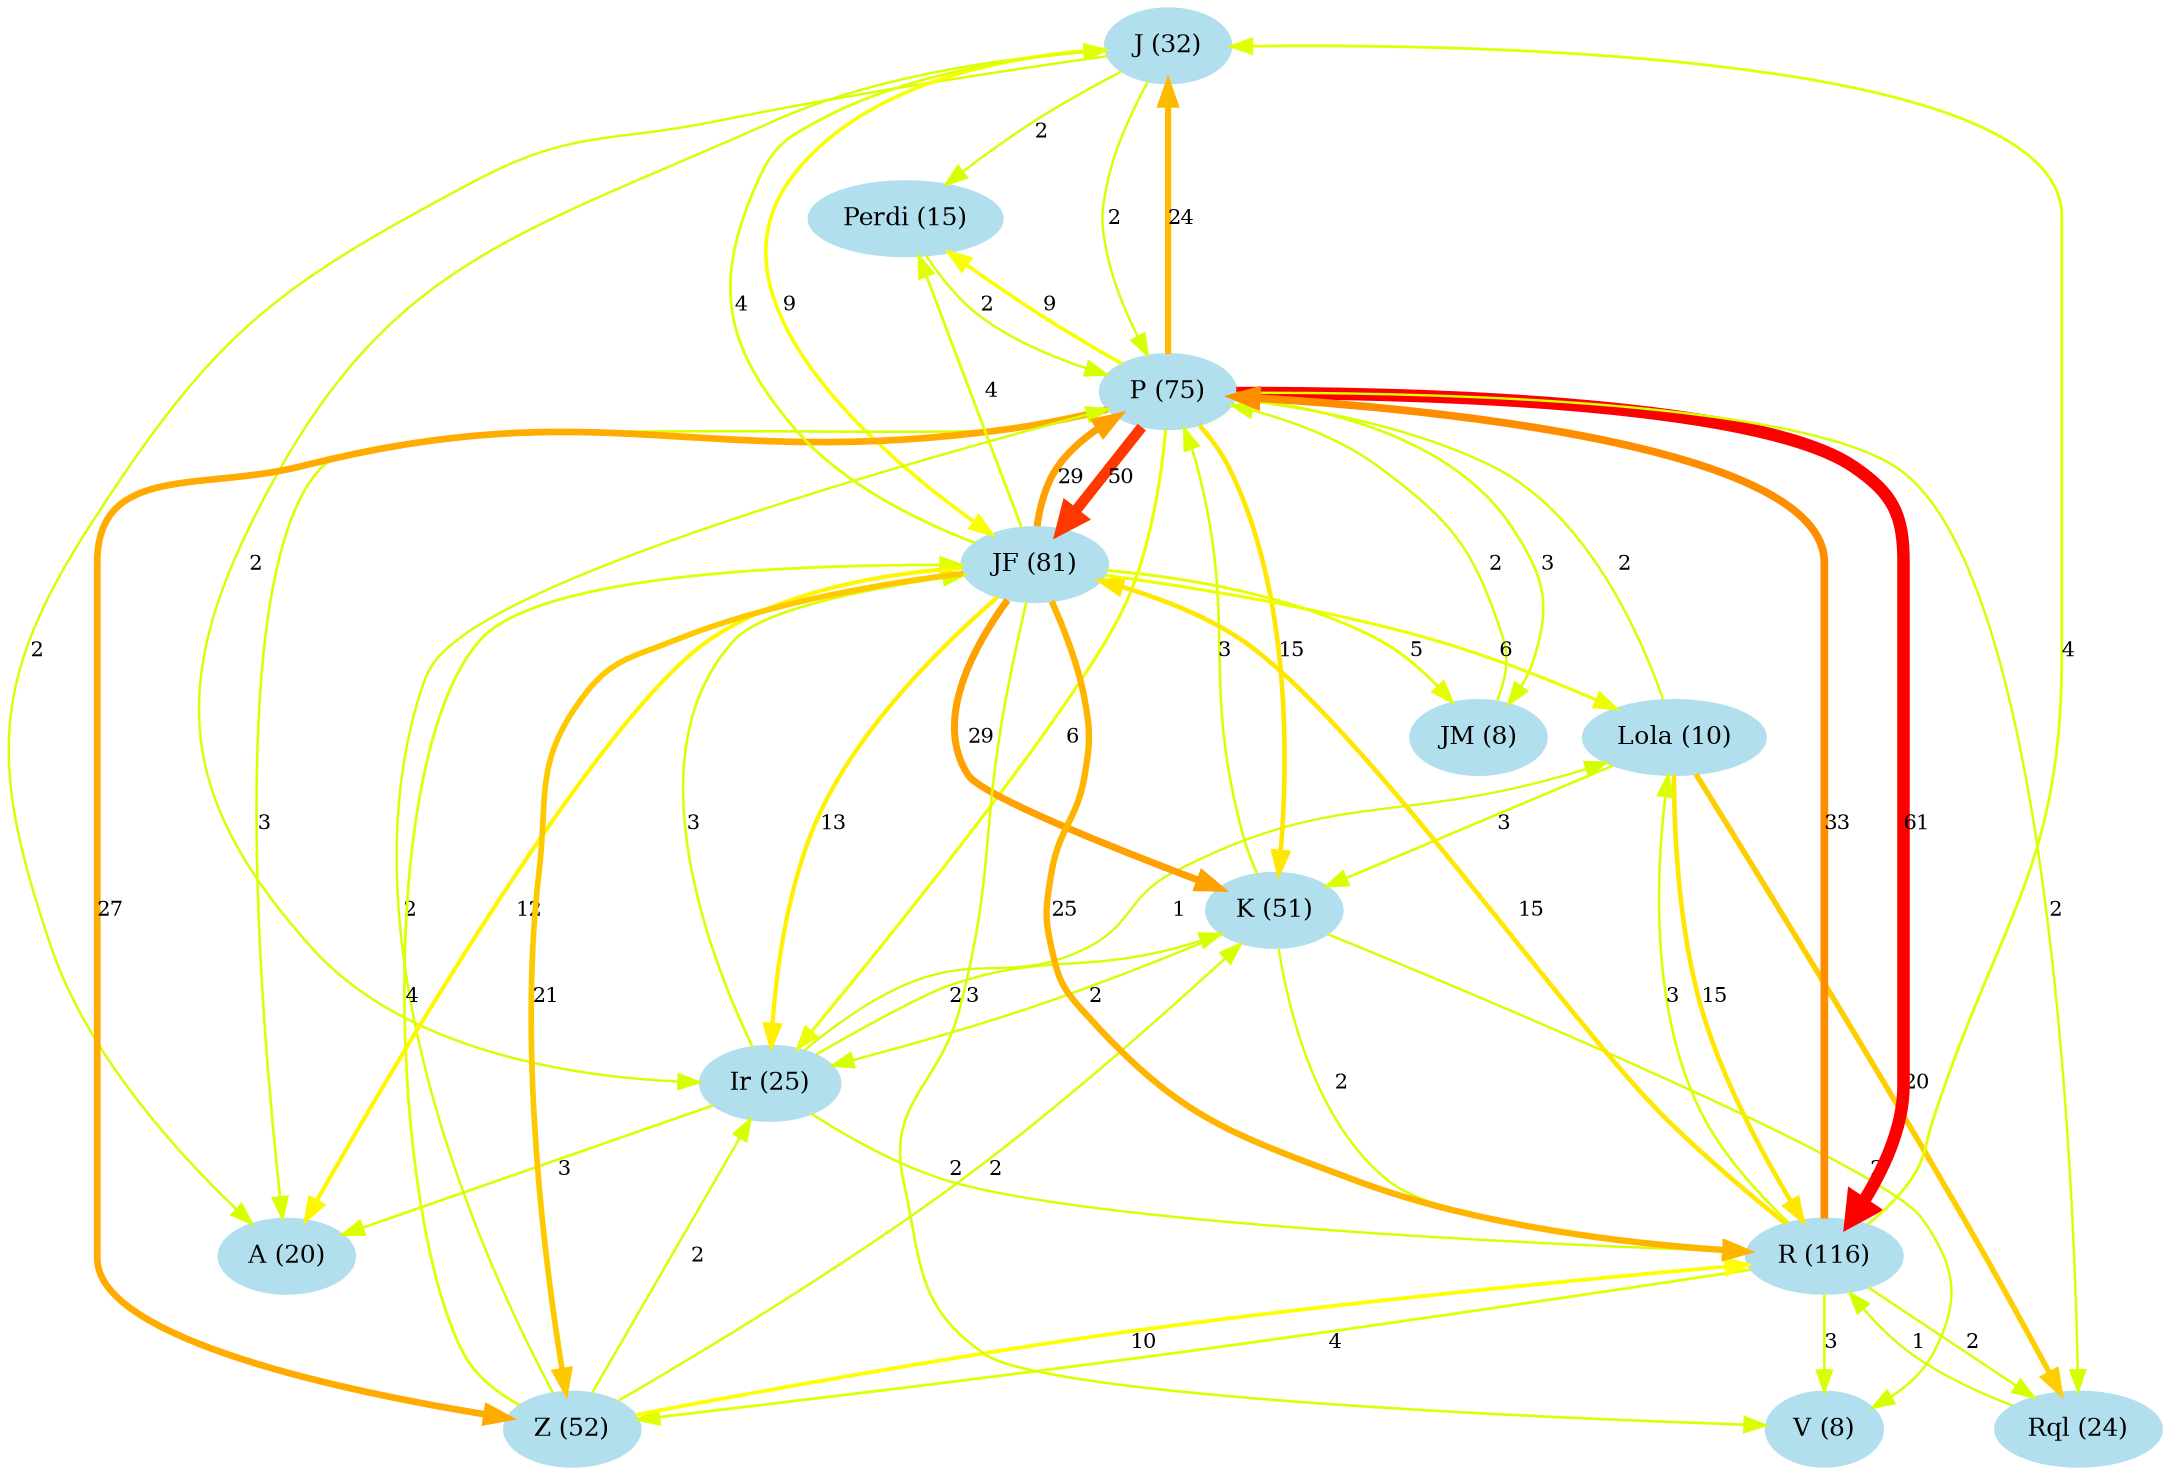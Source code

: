 strict digraph G {
A [color=lightblue2, positives=20, style=filled, fontsize=12, label="A (20)"];
Lola [color=lightblue2, positives=10, style=filled, fontsize=12, label="Lola (10)"];
J [color=lightblue2, positives=32, style=filled, fontsize=12, label="J (32)"];
Perdi [color=lightblue2, positives=15, style=filled, fontsize=12, label="Perdi (15)"];
JM [color=lightblue2, positives=8, style=filled, fontsize=12, label="JM (8)"];
K [color=lightblue2, positives=51, style=filled, fontsize=12, label="K (51)"];
Ir [color=lightblue2, positives=25, style=filled, fontsize=12, label="Ir (25)"];
P [color=lightblue2, positives=75, style=filled, fontsize=12, label="P (75)"];
R [color=lightblue2, positives=116, style=filled, fontsize=12, label="R (116)"];
V [color=lightblue2, positives=8, style=filled, fontsize=12, label="V (8)"];
Rql [color=lightblue2, positives=24, style=filled, fontsize=12, label="Rql (24)"];
Z [color=lightblue2, positives=52, style=filled, fontsize=12, label="Z (52)"];
JF [color=lightblue2, positives=81, style=filled, fontsize=12, label="JF (81)"];
Lola -> P  [fontsize=10, weight=2, color="0.193442622951 1.0 1.0", penwidth="1.16393442623", len="2.0", label=2];
Lola -> K  [fontsize=10, weight=3, color="0.190163934426 1.0 1.0", penwidth="1.24590163934", len="2.0", label=3];
Lola -> R  [fontsize=10, weight=15, color="0.150819672131 1.0 1.0", penwidth="2.22950819672", len="2.0", label=15];
Lola -> Rql  [fontsize=10, weight=20, color="0.134426229508 1.0 1.0", penwidth="2.6393442623", len="2.0", label=20];
J -> A  [fontsize=10, weight=2, color="0.193442622951 1.0 1.0", penwidth="1.16393442623", len="2.0", label=2];
J -> P  [fontsize=10, weight=2, color="0.193442622951 1.0 1.0", penwidth="1.16393442623", len="2.0", label=2];
J -> JF  [fontsize=10, weight=9, color="0.170491803279 1.0 1.0", penwidth="1.73770491803", len="2.0", label=9];
J -> Ir  [fontsize=10, weight=2, color="0.193442622951 1.0 1.0", penwidth="1.16393442623", len="2.0", label=2];
J -> Perdi  [fontsize=10, weight=2, color="0.193442622951 1.0 1.0", penwidth="1.16393442623", len="2.0", label=2];
Perdi -> P  [fontsize=10, weight=2, color="0.193442622951 1.0 1.0", penwidth="1.16393442623", len="2.0", label=2];
JM -> P  [fontsize=10, weight=2, color="0.193442622951 1.0 1.0", penwidth="1.16393442623", len="2.0", label=2];
K -> P  [fontsize=10, weight=3, color="0.190163934426 1.0 1.0", penwidth="1.24590163934", len="2.0", label=3];
K -> V  [fontsize=10, weight=2, color="0.193442622951 1.0 1.0", penwidth="1.16393442623", len="2.0", label=2];
K -> R  [fontsize=10, weight=2, color="0.193442622951 1.0 1.0", penwidth="1.16393442623", len="2.0", label=2];
K -> Ir  [fontsize=10, weight=2, color="0.193442622951 1.0 1.0", penwidth="1.16393442623", len="2.0", label=2];
Ir -> A  [fontsize=10, weight=3, color="0.190163934426 1.0 1.0", penwidth="1.24590163934", len="2.0", label=3];
Ir -> Lola  [fontsize=10, weight=1, color="0.196721311475 1.0 1.0", penwidth="1.08196721311", len="2.0", label=1];
Ir -> R  [fontsize=10, weight=2, color="0.193442622951 1.0 1.0", penwidth="1.16393442623", len="2.0", label=2];
Ir -> JF  [fontsize=10, weight=3, color="0.190163934426 1.0 1.0", penwidth="1.24590163934", len="2.0", label=3];
Ir -> K  [fontsize=10, weight=2, color="0.193442622951 1.0 1.0", penwidth="1.16393442623", len="2.0", label=2];
P -> A  [fontsize=10, weight=3, color="0.190163934426 1.0 1.0", penwidth="1.24590163934", len="2.0", label=3];
P -> J  [fontsize=10, weight=24, color="0.12131147541 1.0 1.0", penwidth="2.96721311475", len="2.0", label=24];
P -> Perdi  [fontsize=10, weight=9, color="0.170491803279 1.0 1.0", penwidth="1.73770491803", len="2.0", label=9];
P -> K  [fontsize=10, weight=15, color="0.150819672131 1.0 1.0", penwidth="2.22950819672", len="2.0", label=15];
P -> Ir  [fontsize=10, weight=6, color="0.180327868852 1.0 1.0", penwidth="1.49180327869", len="2.0", label=6];
P -> JM  [fontsize=10, weight=3, color="0.190163934426 1.0 1.0", penwidth="1.24590163934", len="2.0", label=3];
P -> R  [fontsize=10, weight=61, color="0.0 1.0 1.0", penwidth="6.0", len="2.0", label=61];
P -> JF  [fontsize=10, weight=50, color="0.0360655737705 1.0 1.0", penwidth="5.09836065574", len="2.0", label=50];
P -> Z  [fontsize=10, weight=27, color="0.111475409836 1.0 1.0", penwidth="3.2131147541", len="2.0", label=27];
P -> Rql  [fontsize=10, weight=2, color="0.193442622951 1.0 1.0", penwidth="1.16393442623", len="2.0", label=2];
R -> Lola  [fontsize=10, weight=3, color="0.190163934426 1.0 1.0", penwidth="1.24590163934", len="2.0", label=3];
R -> J  [fontsize=10, weight=4, color="0.186885245902 1.0 1.0", penwidth="1.32786885246", len="2.0", label=4];
R -> P  [fontsize=10, weight=33, color="0.0918032786885 1.0 1.0", penwidth="3.70491803279", len="2.0", label=33];
R -> V  [fontsize=10, weight=3, color="0.190163934426 1.0 1.0", penwidth="1.24590163934", len="2.0", label=3];
R -> Rql  [fontsize=10, weight=2, color="0.193442622951 1.0 1.0", penwidth="1.16393442623", len="2.0", label=2];
R -> Z  [fontsize=10, weight=4, color="0.186885245902 1.0 1.0", penwidth="1.32786885246", len="2.0", label=4];
R -> JF  [fontsize=10, weight=15, color="0.150819672131 1.0 1.0", penwidth="2.22950819672", len="2.0", label=15];
Rql -> R  [fontsize=10, weight=1, color="0.196721311475 1.0 1.0", penwidth="1.08196721311", len="2.0", label=1];
Z -> P  [fontsize=10, weight=2, color="0.193442622951 1.0 1.0", penwidth="1.16393442623", len="2.0", label=2];
Z -> K  [fontsize=10, weight=2, color="0.193442622951 1.0 1.0", penwidth="1.16393442623", len="2.0", label=2];
Z -> R  [fontsize=10, weight=10, color="0.167213114754 1.0 1.0", penwidth="1.81967213115", len="2.0", label=10];
Z -> JF  [fontsize=10, weight=4, color="0.186885245902 1.0 1.0", penwidth="1.32786885246", len="2.0", label=4];
Z -> Ir  [fontsize=10, weight=2, color="0.193442622951 1.0 1.0", penwidth="1.16393442623", len="2.0", label=2];
JF -> A  [fontsize=10, weight=12, color="0.160655737705 1.0 1.0", penwidth="1.98360655738", len="2.0", label=12];
JF -> Lola  [fontsize=10, weight=6, color="0.180327868852 1.0 1.0", penwidth="1.49180327869", len="2.0", label=6];
JF -> J  [fontsize=10, weight=4, color="0.186885245902 1.0 1.0", penwidth="1.32786885246", len="2.0", label=4];
JF -> Perdi  [fontsize=10, weight=4, color="0.186885245902 1.0 1.0", penwidth="1.32786885246", len="2.0", label=4];
JF -> P  [fontsize=10, weight=29, color="0.104918032787 1.0 1.0", penwidth="3.37704918033", len="2.0", label=29];
JF -> K  [fontsize=10, weight=29, color="0.104918032787 1.0 1.0", penwidth="3.37704918033", len="2.0", label=29];
JF -> Ir  [fontsize=10, weight=13, color="0.15737704918 1.0 1.0", penwidth="2.06557377049", len="2.0", label=13];
JF -> JM  [fontsize=10, weight=5, color="0.183606557377 1.0 1.0", penwidth="1.40983606557", len="2.0", label=5];
JF -> R  [fontsize=10, weight=25, color="0.118032786885 1.0 1.0", penwidth="3.04918032787", len="2.0", label=25];
JF -> V  [fontsize=10, weight=3, color="0.190163934426 1.0 1.0", penwidth="1.24590163934", len="2.0", label=3];
JF -> Z  [fontsize=10, weight=21, color="0.131147540984 1.0 1.0", penwidth="2.72131147541", len="2.0", label=21];
}

